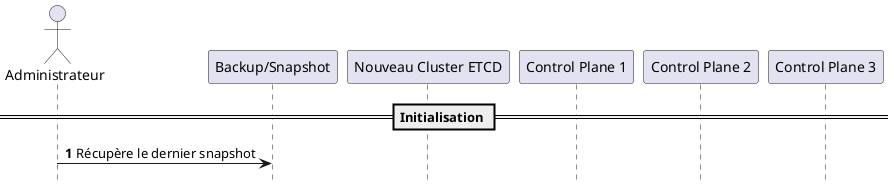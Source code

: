 @startuml
autonumber
hide footbox

actor "Administrateur" as Admin
participant "Backup/Snapshot" as Backup
participant "Nouveau Cluster ETCD" as NewCluster
participant "Control Plane 1" as Node1
participant "Control Plane 2" as Node2
participant "Control Plane 3" as Node3

== Initialisation ==
Admin -> Backup : Récupère le dernier snapshot

@enduml